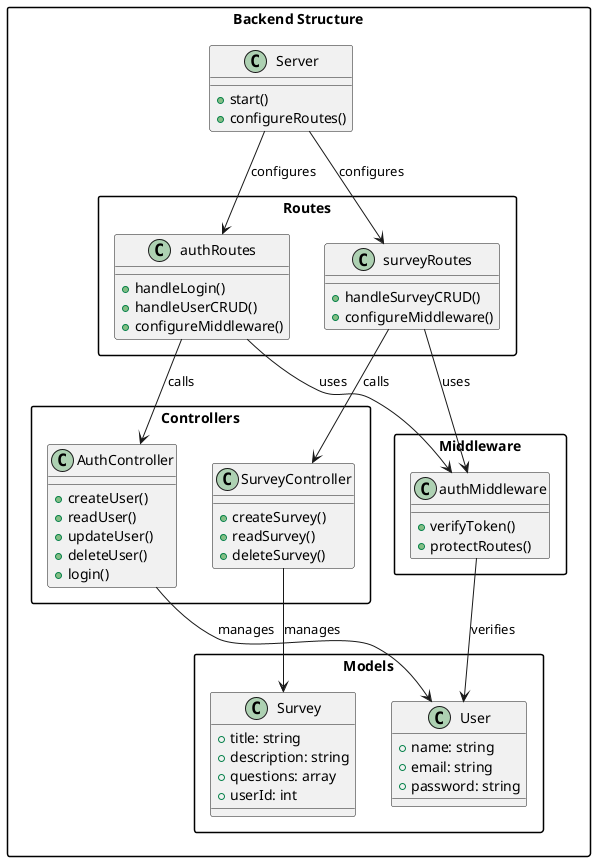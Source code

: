@startuml
skinparam packageStyle rect

package "Backend Structure" {
    package "Controllers" {
        class AuthController {
            + createUser()
            + readUser()
            + updateUser()
            + deleteUser()
            + login()
        }
        class SurveyController {
            + createSurvey()
            + readSurvey()
            + deleteSurvey()
        }
    }

    package "Middleware" {
        class authMiddleware {
            + verifyToken()
            + protectRoutes()
        }
    }

    package "Models" {
        class User {
            + name: string
            + email: string
            + password: string
        }
        class Survey {
            + title: string
            + description: string
            + questions: array
            + userId: int
        }
    }

    package "Routes" {
        class authRoutes {
            + handleLogin()
            + handleUserCRUD()
            + configureMiddleware()
        }
        class surveyRoutes {
            + handleSurveyCRUD()
            + configureMiddleware()
        }
    }

    class Server {
        + start()
        + configureRoutes()
    }

    authRoutes --> AuthController : "calls"
    surveyRoutes --> SurveyController : "calls"
    Server --> authRoutes : "configures"
    Server --> surveyRoutes : "configures"
    authRoutes -down-> authMiddleware : "uses"
    surveyRoutes -down-> authMiddleware : "uses"
    authMiddleware --> User : "verifies"
    SurveyController --> Survey : "manages"
    AuthController --> User : "manages"
}
@enduml
